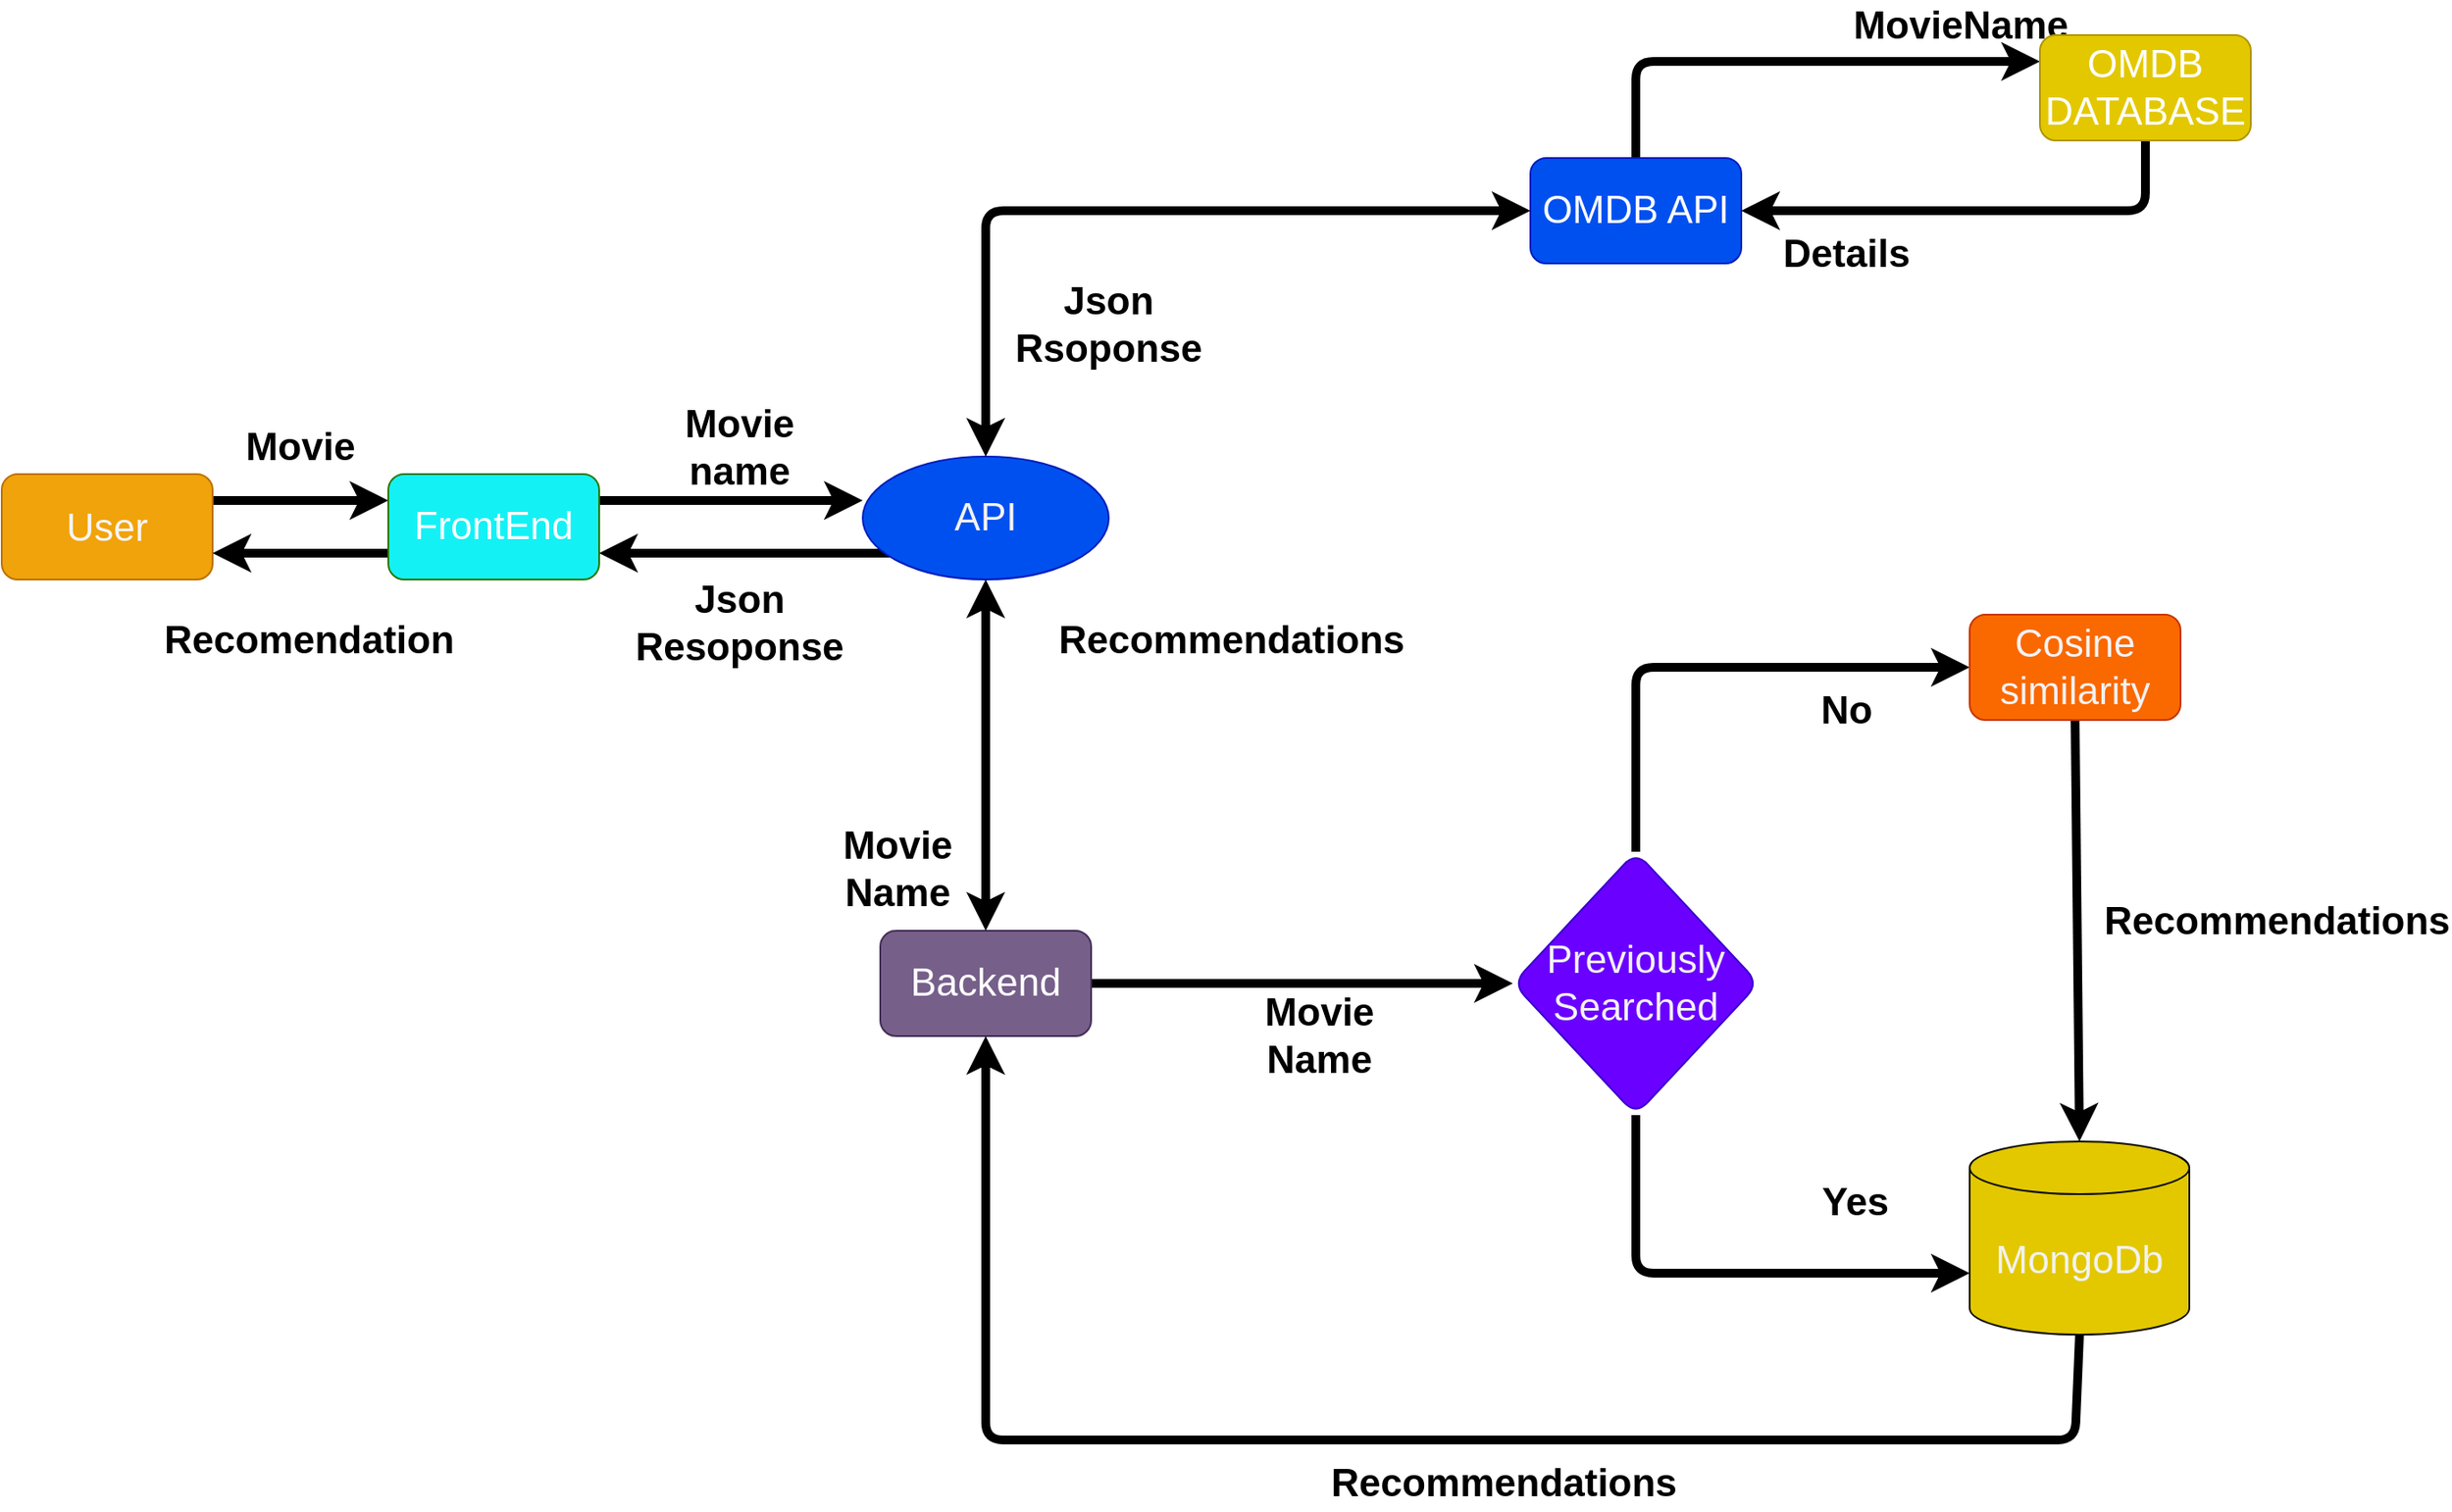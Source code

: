 <mxfile>
    <diagram id="N3YTyr2Sstri-xmDttSN" name="Page-1">
        <mxGraphModel dx="1667" dy="789" grid="1" gridSize="10" guides="1" tooltips="1" connect="1" arrows="1" fold="1" page="1" pageScale="1" pageWidth="850" pageHeight="1100" background="#ffffff" math="0" shadow="0">
            <root>
                <mxCell id="0"/>
                <mxCell id="1" parent="0"/>
                <mxCell id="10" value="" style="edgeStyle=none;html=1;exitX=1;exitY=0.25;exitDx=0;exitDy=0;entryX=0;entryY=0.25;entryDx=0;entryDy=0;strokeColor=#000000;strokeWidth=5;" parent="1" source="2" target="9" edge="1">
                    <mxGeometry relative="1" as="geometry"/>
                </mxCell>
                <mxCell id="2" value="&lt;p style=&quot;line-height: 180%; font-size: 22px;&quot;&gt;User&lt;/p&gt;" style="rounded=1;whiteSpace=wrap;html=1;fontColor=#f6f4f4;fillColor=#f0a30a;strokeColor=#BD7000;fontSize=22;" parent="1" vertex="1">
                    <mxGeometry x="250" y="390" width="120" height="60" as="geometry"/>
                </mxCell>
                <mxCell id="12" value="" style="edgeStyle=none;html=1;entryX=1;entryY=0.75;entryDx=0;entryDy=0;exitX=0;exitY=0.75;exitDx=0;exitDy=0;strokeColor=#000000;strokeWidth=5;" parent="1" source="9" target="2" edge="1">
                    <mxGeometry relative="1" as="geometry"/>
                </mxCell>
                <mxCell id="18" style="edgeStyle=none;html=1;exitX=1;exitY=0.25;exitDx=0;exitDy=0;strokeColor=#000000;strokeWidth=5;" parent="1" source="9" edge="1">
                    <mxGeometry relative="1" as="geometry">
                        <mxPoint x="740" y="405" as="targetPoint"/>
                    </mxGeometry>
                </mxCell>
                <mxCell id="9" value="FrontEnd" style="rounded=1;whiteSpace=wrap;html=1;fontColor=#ffffff;fillColor=#14f1f5;strokeColor=#2D7600;fontSize=22;" parent="1" vertex="1">
                    <mxGeometry x="470" y="390" width="120" height="60" as="geometry"/>
                </mxCell>
                <mxCell id="11" value="Movie" style="text;strokeColor=none;align=center;fillColor=none;html=1;verticalAlign=middle;rounded=1;fontStyle=1;whiteSpace=wrap;fontColor=#000000;fontSize=22;" parent="1" vertex="1">
                    <mxGeometry x="390" y="360" width="60" height="30" as="geometry"/>
                </mxCell>
                <mxCell id="15" value="Recomendation" style="text;html=1;strokeColor=none;fillColor=none;align=center;verticalAlign=middle;rounded=1;fontStyle=1;whiteSpace=wrap;fontColor=#000000;fontSize=22;" parent="1" vertex="1">
                    <mxGeometry x="395" y="470" width="60" height="30" as="geometry"/>
                </mxCell>
                <mxCell id="20" style="edgeStyle=none;html=1;exitX=0;exitY=0.75;exitDx=0;exitDy=0;entryX=1;entryY=0.75;entryDx=0;entryDy=0;strokeColor=#000000;strokeWidth=5;" parent="1" target="9" edge="1">
                    <mxGeometry relative="1" as="geometry">
                        <mxPoint x="760" y="435" as="sourcePoint"/>
                    </mxGeometry>
                </mxCell>
                <mxCell id="19" value="Movie name" style="text;html=1;strokeColor=none;fillColor=none;align=center;verticalAlign=middle;rounded=1;fontStyle=1;whiteSpace=wrap;fontColor=#000000;fontSize=22;" parent="1" vertex="1">
                    <mxGeometry x="620" y="360" width="100" height="30" as="geometry"/>
                </mxCell>
                <mxCell id="21" value="Json Resoponse" style="text;html=1;strokeColor=none;fillColor=none;align=center;verticalAlign=middle;rounded=1;fontStyle=1;whiteSpace=wrap;fontColor=#000000;fontSize=22;" parent="1" vertex="1">
                    <mxGeometry x="640" y="460" width="60" height="30" as="geometry"/>
                </mxCell>
                <mxCell id="89" value="" style="edgeStyle=none;html=1;entryX=0;entryY=0.5;entryDx=0;entryDy=0;strokeColor=#000000;strokeWidth=5;" parent="1" source="22" target="90" edge="1">
                    <mxGeometry relative="1" as="geometry">
                        <mxPoint x="1300" y="520" as="targetPoint"/>
                    </mxGeometry>
                </mxCell>
                <mxCell id="22" value="Backend" style="whiteSpace=wrap;html=1;rounded=1;fontColor=#ffffff;fillColor=#76608a;strokeColor=#432D57;fontSize=22;" parent="1" vertex="1">
                    <mxGeometry x="750" y="650" width="120" height="60" as="geometry"/>
                </mxCell>
                <mxCell id="25" value="Movie Name" style="text;html=1;strokeColor=none;fillColor=none;align=center;verticalAlign=middle;rounded=1;fontStyle=1;whiteSpace=wrap;fontColor=#000000;fontSize=22;" parent="1" vertex="1">
                    <mxGeometry x="720" y="600" width="80" height="30" as="geometry"/>
                </mxCell>
                <mxCell id="26" value="Recommendations" style="text;html=1;strokeColor=none;fillColor=none;align=center;verticalAlign=middle;rounded=1;fontStyle=1;whiteSpace=wrap;fontColor=#000000;fontSize=22;" parent="1" vertex="1">
                    <mxGeometry x="900" y="470" width="100" height="30" as="geometry"/>
                </mxCell>
                <mxCell id="33" value="" style="edgeStyle=none;html=1;exitX=0.5;exitY=0;exitDx=0;exitDy=0;entryX=0;entryY=0.25;entryDx=0;entryDy=0;strokeColor=#000000;strokeWidth=5;" parent="1" source="27" target="32" edge="1">
                    <mxGeometry relative="1" as="geometry">
                        <Array as="points">
                            <mxPoint x="1180" y="155"/>
                        </Array>
                    </mxGeometry>
                </mxCell>
                <mxCell id="27" value="OMDB API" style="whiteSpace=wrap;html=1;rounded=1;fontColor=#ffffff;fillColor=#0050ef;strokeColor=#001DBC;fontSize=22;" parent="1" vertex="1">
                    <mxGeometry x="1120" y="210" width="120" height="60" as="geometry"/>
                </mxCell>
                <mxCell id="29" value="MovieName" style="text;html=1;strokeColor=none;fillColor=none;align=center;verticalAlign=middle;rounded=1;fontStyle=1;whiteSpace=wrap;fontColor=#000000;fontSize=22;" parent="1" vertex="1">
                    <mxGeometry x="1335" y="120" width="60" height="30" as="geometry"/>
                </mxCell>
                <mxCell id="34" style="edgeStyle=none;html=1;exitX=0.5;exitY=1;exitDx=0;exitDy=0;entryX=1;entryY=0.5;entryDx=0;entryDy=0;strokeColor=#000000;strokeWidth=5;" parent="1" source="32" target="27" edge="1">
                    <mxGeometry relative="1" as="geometry">
                        <Array as="points">
                            <mxPoint x="1470" y="240"/>
                        </Array>
                    </mxGeometry>
                </mxCell>
                <mxCell id="32" value="OMDB&lt;br style=&quot;font-size: 22px;&quot;&gt;DATABASE" style="whiteSpace=wrap;html=1;rounded=1;fontColor=#FFFFFF;fillColor=#e3c800;strokeColor=#B09500;fontSize=22;" parent="1" vertex="1">
                    <mxGeometry x="1410" y="140" width="120" height="60" as="geometry"/>
                </mxCell>
                <mxCell id="35" value="Details" style="text;html=1;strokeColor=none;fillColor=none;align=center;verticalAlign=middle;rounded=1;fontStyle=1;whiteSpace=wrap;fontColor=#000000;fontSize=22;" parent="1" vertex="1">
                    <mxGeometry x="1270" y="250" width="60" height="30" as="geometry"/>
                </mxCell>
                <mxCell id="37" value="Json Rsoponse" style="text;html=1;strokeColor=none;fillColor=none;align=center;verticalAlign=middle;rounded=1;fontStyle=1;whiteSpace=wrap;fontColor=#000000;fontSize=22;" parent="1" vertex="1">
                    <mxGeometry x="850" y="290" width="60" height="30" as="geometry"/>
                </mxCell>
                <mxCell id="72" value="API" style="ellipse;whiteSpace=wrap;html=1;align=center;newEdgeStyle={&quot;edgeStyle&quot;:&quot;entityRelationEdgeStyle&quot;,&quot;startArrow&quot;:&quot;none&quot;,&quot;endArrow&quot;:&quot;none&quot;,&quot;segment&quot;:10,&quot;curved&quot;:1,&quot;sourcePerimeterSpacing&quot;:0,&quot;targetPerimeterSpacing&quot;:0};treeFolding=1;treeMoving=1;labelBackgroundColor=none;rounded=1;fillColor=#0050ef;fontColor=#f2f2f2;strokeColor=#001DBC;fontSize=22;" parent="1" vertex="1">
                    <mxGeometry x="740" y="380" width="140" height="70" as="geometry"/>
                </mxCell>
                <mxCell id="75" value="" style="endArrow=classic;startArrow=classic;html=1;exitX=0.5;exitY=0;exitDx=0;exitDy=0;entryX=0;entryY=0.5;entryDx=0;entryDy=0;strokeColor=#000000;fontSize=15;jumpSize=16;strokeWidth=5;" parent="1" source="72" target="27" edge="1">
                    <mxGeometry width="50" height="50" relative="1" as="geometry">
                        <mxPoint x="800" y="340" as="sourcePoint"/>
                        <mxPoint x="850" y="290" as="targetPoint"/>
                        <Array as="points">
                            <mxPoint x="810" y="240"/>
                        </Array>
                    </mxGeometry>
                </mxCell>
                <mxCell id="101" style="edgeStyle=none;html=1;exitX=0.5;exitY=0;exitDx=0;exitDy=0;entryX=0;entryY=0.5;entryDx=0;entryDy=0;fillColor=#a20025;strokeColor=#000000;strokeWidth=5;" parent="1" source="90" target="103" edge="1">
                    <mxGeometry relative="1" as="geometry">
                        <mxPoint x="1680" y="290" as="targetPoint"/>
                        <Array as="points">
                            <mxPoint x="1180" y="500"/>
                        </Array>
                    </mxGeometry>
                </mxCell>
                <mxCell id="90" value="Previously Searched" style="rhombus;whiteSpace=wrap;html=1;rounded=1;fillColor=#6a00ff;fontColor=#f2f2f2;strokeColor=#3700CC;fontSize=22;" parent="1" vertex="1">
                    <mxGeometry x="1110" y="605" width="140" height="150" as="geometry"/>
                </mxCell>
                <mxCell id="93" value="Yes" style="text;html=1;strokeColor=none;fillColor=none;align=center;verticalAlign=middle;rounded=1;fontStyle=1;whiteSpace=wrap;fontColor=#000000;fontSize=22;" parent="1" vertex="1">
                    <mxGeometry x="1275" y="790" width="60" height="30" as="geometry"/>
                </mxCell>
                <mxCell id="105" style="edgeStyle=none;html=1;exitX=0.5;exitY=1;exitDx=0;exitDy=0;entryX=0.5;entryY=0;entryDx=0;entryDy=0;entryPerimeter=0;strokeColor=#000000;strokeWidth=5;" parent="1" source="103" target="104" edge="1">
                    <mxGeometry relative="1" as="geometry"/>
                </mxCell>
                <mxCell id="103" value="Cosine&lt;br&gt;similarity" style="rounded=1;whiteSpace=wrap;html=1;fillColor=#fa6800;fontColor=#f2f2f2;strokeColor=#C73500;fontSize=22;" parent="1" vertex="1">
                    <mxGeometry x="1370" y="470" width="120" height="60" as="geometry"/>
                </mxCell>
                <mxCell id="121" style="edgeStyle=none;html=1;exitX=0.5;exitY=1;exitDx=0;exitDy=0;exitPerimeter=0;entryX=0.5;entryY=1;entryDx=0;entryDy=0;strokeColor=#000000;strokeWidth=5;" parent="1" source="104" target="22" edge="1">
                    <mxGeometry relative="1" as="geometry">
                        <Array as="points">
                            <mxPoint x="1430" y="940"/>
                            <mxPoint x="810" y="940"/>
                        </Array>
                    </mxGeometry>
                </mxCell>
                <mxCell id="104" value="MongoDb" style="shape=cylinder3;whiteSpace=wrap;html=1;boundedLbl=1;backgroundOutline=1;size=15;labelBackgroundColor=none;rounded=1;fillColor=#e3c800;fontColor=#f2f2f2;strokeColor=#0d0d0d;strokeWidth=1;fontSize=22;" parent="1" vertex="1">
                    <mxGeometry x="1370" y="770" width="125" height="110" as="geometry"/>
                </mxCell>
                <mxCell id="106" value="Recommendations" style="text;html=1;strokeColor=none;fillColor=none;align=center;verticalAlign=middle;rounded=1;rotation=0;fontStyle=1;whiteSpace=wrap;fontColor=#000000;fontSize=22;direction=west;flipH=0;flipV=0;" parent="1" vertex="1">
                    <mxGeometry x="1475" y="620" width="140" height="50" as="geometry"/>
                </mxCell>
                <mxCell id="109" value="Movie Name" style="text;html=1;strokeColor=none;fillColor=none;align=center;verticalAlign=middle;rounded=1;fontStyle=1;whiteSpace=wrap;fontColor=#000000;fontSize=22;" parent="1" vertex="1">
                    <mxGeometry x="950" y="690" width="100" height="40" as="geometry"/>
                </mxCell>
                <mxCell id="120" value="No" style="text;html=1;strokeColor=none;fillColor=none;align=center;verticalAlign=middle;rounded=1;fontStyle=1;whiteSpace=wrap;fontColor=#000000;fontSize=22;" parent="1" vertex="1">
                    <mxGeometry x="1270" y="510" width="60" height="30" as="geometry"/>
                </mxCell>
                <mxCell id="122" value="Recommendations" style="text;html=1;strokeColor=none;fillColor=none;align=center;verticalAlign=middle;rounded=1;fontStyle=1;whiteSpace=wrap;fontColor=#000000;fontSize=22;" parent="1" vertex="1">
                    <mxGeometry x="1040" y="950" width="130" height="30" as="geometry"/>
                </mxCell>
                <mxCell id="215" value="" style="endArrow=classic;startArrow=classic;html=1;strokeColor=#000000;strokeWidth=5;" parent="1" target="72" edge="1">
                    <mxGeometry width="50" height="50" relative="1" as="geometry">
                        <mxPoint x="810" y="650" as="sourcePoint"/>
                        <mxPoint x="860" y="600" as="targetPoint"/>
                    </mxGeometry>
                </mxCell>
                <mxCell id="217" value="" style="endArrow=classic;html=1;strokeWidth=5;fontSize=22;jumpSize=16;entryX=0;entryY=0;entryDx=0;entryDy=75;exitX=0.5;exitY=1;exitDx=0;exitDy=0;strokeColor=#000000;entryPerimeter=0;" parent="1" source="90" target="104" edge="1">
                    <mxGeometry width="50" height="50" relative="1" as="geometry">
                        <mxPoint x="870" y="570" as="sourcePoint"/>
                        <mxPoint x="920" y="520" as="targetPoint"/>
                        <Array as="points">
                            <mxPoint x="1180" y="845"/>
                        </Array>
                    </mxGeometry>
                </mxCell>
            </root>
        </mxGraphModel>
    </diagram>
</mxfile>